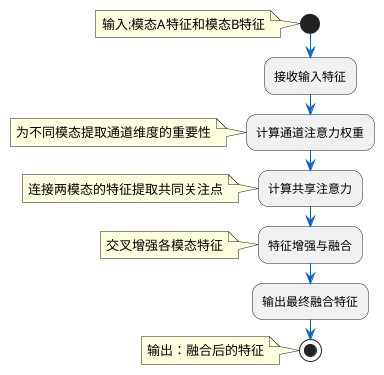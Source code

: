 @startuml 双向通道注意力流程图-简化版
skinparam backgroundColor white
skinparam roundcorner 20
skinparam ArrowColor #0066CC

start
note left: 输入:模态A特征和模态B特征

:接收输入特征;

:计算通道注意力权重;
note left: 为不同模态提取通道维度的重要性

:计算共享注意力;
note left: 连接两模态的特征提取共同关注点

:特征增强与融合;
note left: 交叉增强各模态特征

:输出最终融合特征;

stop
note left: 输出：融合后的特征
@enduml 